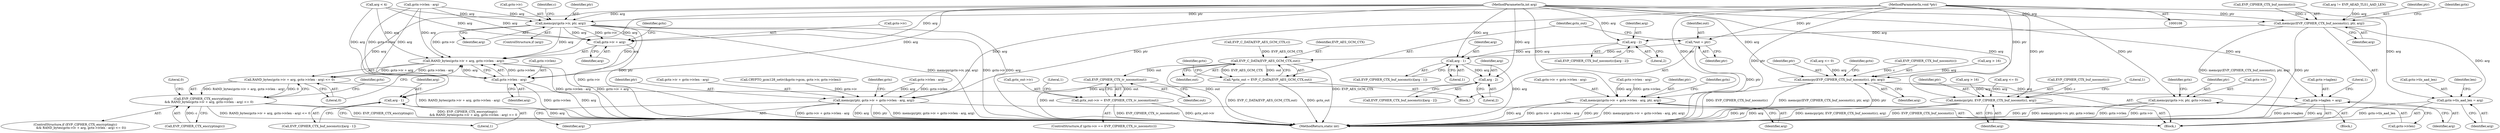 digraph "0_openssl_00d965474b22b54e4275232bc71ee0c699c5cd21_0@pointer" {
"1000112" [label="(MethodParameterIn,void *ptr)"];
"1000229" [label="(Call,memcpy(EVP_CIPHER_CTX_buf_noconst(c), ptr, arg))"];
"1000234" [label="(Call,gctx->taglen = arg)"];
"1000262" [label="(Call,memcpy(ptr, EVP_CIPHER_CTX_buf_noconst(c), arg))"];
"1000276" [label="(Call,memcpy(gctx->iv, ptr, gctx->ivlen))"];
"1000307" [label="(Call,memcpy(gctx->iv, ptr, arg))"];
"1000318" [label="(Call,RAND_bytes(gctx->iv + arg, gctx->ivlen - arg))"];
"1000317" [label="(Call,RAND_bytes(gctx->iv + arg, gctx->ivlen - arg) <= 0)"];
"1000314" [label="(Call,EVP_CIPHER_CTX_encrypting(c)\n            && RAND_bytes(gctx->iv + arg, gctx->ivlen - arg) <= 0)"];
"1000319" [label="(Call,gctx->iv + arg)"];
"1000324" [label="(Call,gctx->ivlen - arg)"];
"1000380" [label="(Call,memcpy(ptr, gctx->iv + gctx->ivlen - arg, arg))"];
"1000427" [label="(Call,memcpy(gctx->iv + gctx->ivlen - arg, ptr, arg))"];
"1000464" [label="(Call,memcpy(EVP_CIPHER_CTX_buf_noconst(c), ptr, arg))"];
"1000469" [label="(Call,gctx->tls_aad_len = arg)"];
"1000483" [label="(Call,arg - 2)"];
"1000490" [label="(Call,arg - 1)"];
"1000520" [label="(Call,arg - 2)"];
"1000530" [label="(Call,arg - 1)"];
"1000541" [label="(Call,*out = ptr)"];
"1000547" [label="(Call,EVP_C_DATA(EVP_AES_GCM_CTX,out))"];
"1000545" [label="(Call,*gctx_out = EVP_C_DATA(EVP_AES_GCM_CTX,out))"];
"1000591" [label="(Call,EVP_CIPHER_CTX_iv_noconst(out))"];
"1000587" [label="(Call,gctx_out->iv = EVP_CIPHER_CTX_iv_noconst(out))"];
"1000465" [label="(Call,EVP_CIPHER_CTX_buf_noconst(c))"];
"1000438" [label="(Identifier,arg)"];
"1000275" [label="(Block,)"];
"1000491" [label="(Identifier,arg)"];
"1000277" [label="(Call,gctx->iv)"];
"1000492" [label="(Literal,1)"];
"1000264" [label="(Call,EVP_CIPHER_CTX_buf_noconst(c))"];
"1000386" [label="(Call,gctx->ivlen - arg)"];
"1000484" [label="(Identifier,arg)"];
"1000442" [label="(Identifier,gctx)"];
"1000547" [label="(Call,EVP_C_DATA(EVP_AES_GCM_CTX,out))"];
"1000428" [label="(Call,gctx->iv + gctx->ivlen - arg)"];
"1000548" [label="(Identifier,EVP_AES_GCM_CTX)"];
"1000233" [label="(Identifier,arg)"];
"1000432" [label="(Call,gctx->ivlen - arg)"];
"1000473" [label="(Identifier,arg)"];
"1000553" [label="(Identifier,gctx)"];
"1000312" [label="(Identifier,arg)"];
"1000297" [label="(Call,gctx->ivlen - arg)"];
"1000268" [label="(Literal,1)"];
"1000325" [label="(Call,gctx->ivlen)"];
"1000308" [label="(Call,gctx->iv)"];
"1000470" [label="(Call,gctx->tls_aad_len)"];
"1000222" [label="(Call,arg > 16)"];
"1000316" [label="(Identifier,c)"];
"1000520" [label="(Call,arg - 2)"];
"1000541" [label="(Call,*out = ptr)"];
"1000517" [label="(Call,EVP_CIPHER_CTX_buf_noconst(c)[arg - 2])"];
"1000329" [label="(Literal,0)"];
"1000592" [label="(Identifier,out)"];
"1000542" [label="(Identifier,out)"];
"1000324" [label="(Call,gctx->ivlen - arg)"];
"1000480" [label="(Call,EVP_CIPHER_CTX_buf_noconst(c)[arg - 2])"];
"1000286" [label="(Identifier,gctx)"];
"1000381" [label="(Identifier,ptr)"];
"1000230" [label="(Call,EVP_CIPHER_CTX_buf_noconst(c))"];
"1000485" [label="(Literal,2)"];
"1000229" [label="(Call,memcpy(EVP_CIPHER_CTX_buf_noconst(c), ptr, arg))"];
"1000588" [label="(Call,gctx_out->iv)"];
"1000117" [label="(Call,EVP_C_DATA(EVP_AES_GCM_CTX,c))"];
"1000382" [label="(Call,gctx->iv + gctx->ivlen - arg)"];
"1000235" [label="(Call,gctx->taglen)"];
"1000323" [label="(Identifier,arg)"];
"1000326" [label="(Identifier,gctx)"];
"1000437" [label="(Identifier,ptr)"];
"1000530" [label="(Call,arg - 1)"];
"1000232" [label="(Identifier,ptr)"];
"1000543" [label="(Identifier,ptr)"];
"1000334" [label="(Identifier,gctx)"];
"1000305" [label="(ControlStructure,if (arg))"];
"1000549" [label="(Identifier,out)"];
"1000427" [label="(Call,memcpy(gctx->iv + gctx->ivlen - arg, ptr, arg))"];
"1000459" [label="(Call,arg != EVP_AEAD_TLS1_AAD_LEN)"];
"1000263" [label="(Identifier,ptr)"];
"1000532" [label="(Literal,1)"];
"1000627" [label="(MethodReturn,static int)"];
"1000314" [label="(Call,EVP_CIPHER_CTX_encrypting(c)\n            && RAND_bytes(gctx->iv + arg, gctx->ivlen - arg) <= 0)"];
"1000380" [label="(Call,memcpy(ptr, gctx->iv + gctx->ivlen - arg, arg))"];
"1000521" [label="(Identifier,arg)"];
"1000266" [label="(Identifier,arg)"];
"1000240" [label="(Literal,1)"];
"1000315" [label="(Call,EVP_CIPHER_CTX_encrypting(c))"];
"1000234" [label="(Call,gctx->taglen = arg)"];
"1000531" [label="(Identifier,arg)"];
"1000248" [label="(Call,arg > 16)"];
"1000587" [label="(Call,gctx_out->iv = EVP_CIPHER_CTX_iv_noconst(out))"];
"1000468" [label="(Identifier,arg)"];
"1000244" [label="(Call,arg <= 0)"];
"1000318" [label="(Call,RAND_bytes(gctx->iv + arg, gctx->ivlen - arg))"];
"1000546" [label="(Identifier,gctx_out)"];
"1000112" [label="(MethodParameterIn,void *ptr)"];
"1000490" [label="(Call,arg - 1)"];
"1000522" [label="(Literal,2)"];
"1000483" [label="(Call,arg - 2)"];
"1000238" [label="(Identifier,arg)"];
"1000539" [label="(Block,)"];
"1000293" [label="(Call,arg < 4)"];
"1000545" [label="(Call,*gctx_out = EVP_C_DATA(EVP_AES_GCM_CTX,out))"];
"1000122" [label="(Block,)"];
"1000467" [label="(Identifier,ptr)"];
"1000471" [label="(Identifier,gctx)"];
"1000591" [label="(Call,EVP_CIPHER_CTX_iv_noconst(out))"];
"1000276" [label="(Call,memcpy(gctx->iv, ptr, gctx->ivlen))"];
"1000391" [label="(Identifier,arg)"];
"1000320" [label="(Call,gctx->iv)"];
"1000262" [label="(Call,memcpy(ptr, EVP_CIPHER_CTX_buf_noconst(c), arg))"];
"1000464" [label="(Call,memcpy(EVP_CIPHER_CTX_buf_noconst(c), ptr, arg))"];
"1000580" [label="(ControlStructure,if (gctx->iv == EVP_CIPHER_CTX_iv_noconst(c)))"];
"1000477" [label="(Identifier,len)"];
"1000280" [label="(Identifier,ptr)"];
"1000469" [label="(Call,gctx->tls_aad_len = arg)"];
"1000218" [label="(Call,arg <= 0)"];
"1000313" [label="(ControlStructure,if (EVP_CIPHER_CTX_encrypting(c)\n            && RAND_bytes(gctx->iv + arg, gctx->ivlen - arg) <= 0))"];
"1000354" [label="(Call,CRYPTO_gcm128_setiv(&gctx->gcm, gctx->iv, gctx->ivlen))"];
"1000622" [label="(Literal,1)"];
"1000311" [label="(Identifier,ptr)"];
"1000395" [label="(Identifier,gctx)"];
"1000281" [label="(Call,gctx->ivlen)"];
"1000236" [label="(Identifier,gctx)"];
"1000328" [label="(Identifier,arg)"];
"1000487" [label="(Call,EVP_CIPHER_CTX_buf_noconst(c)[arg - 1])"];
"1000111" [label="(MethodParameterIn,int arg)"];
"1000319" [label="(Call,gctx->iv + arg)"];
"1000331" [label="(Literal,0)"];
"1000317" [label="(Call,RAND_bytes(gctx->iv + arg, gctx->ivlen - arg) <= 0)"];
"1000307" [label="(Call,memcpy(gctx->iv, ptr, arg))"];
"1000527" [label="(Call,EVP_CIPHER_CTX_buf_noconst(c)[arg - 1])"];
"1000112" -> "1000108"  [label="AST: "];
"1000112" -> "1000627"  [label="DDG: ptr"];
"1000112" -> "1000229"  [label="DDG: ptr"];
"1000112" -> "1000262"  [label="DDG: ptr"];
"1000112" -> "1000276"  [label="DDG: ptr"];
"1000112" -> "1000307"  [label="DDG: ptr"];
"1000112" -> "1000380"  [label="DDG: ptr"];
"1000112" -> "1000427"  [label="DDG: ptr"];
"1000112" -> "1000464"  [label="DDG: ptr"];
"1000112" -> "1000541"  [label="DDG: ptr"];
"1000229" -> "1000122"  [label="AST: "];
"1000229" -> "1000233"  [label="CFG: "];
"1000230" -> "1000229"  [label="AST: "];
"1000232" -> "1000229"  [label="AST: "];
"1000233" -> "1000229"  [label="AST: "];
"1000236" -> "1000229"  [label="CFG: "];
"1000229" -> "1000627"  [label="DDG: memcpy(EVP_CIPHER_CTX_buf_noconst(c), ptr, arg)"];
"1000229" -> "1000627"  [label="DDG: ptr"];
"1000229" -> "1000627"  [label="DDG: EVP_CIPHER_CTX_buf_noconst(c)"];
"1000230" -> "1000229"  [label="DDG: c"];
"1000222" -> "1000229"  [label="DDG: arg"];
"1000218" -> "1000229"  [label="DDG: arg"];
"1000111" -> "1000229"  [label="DDG: arg"];
"1000229" -> "1000234"  [label="DDG: arg"];
"1000234" -> "1000122"  [label="AST: "];
"1000234" -> "1000238"  [label="CFG: "];
"1000235" -> "1000234"  [label="AST: "];
"1000238" -> "1000234"  [label="AST: "];
"1000240" -> "1000234"  [label="CFG: "];
"1000234" -> "1000627"  [label="DDG: gctx->taglen"];
"1000234" -> "1000627"  [label="DDG: arg"];
"1000111" -> "1000234"  [label="DDG: arg"];
"1000262" -> "1000122"  [label="AST: "];
"1000262" -> "1000266"  [label="CFG: "];
"1000263" -> "1000262"  [label="AST: "];
"1000264" -> "1000262"  [label="AST: "];
"1000266" -> "1000262"  [label="AST: "];
"1000268" -> "1000262"  [label="CFG: "];
"1000262" -> "1000627"  [label="DDG: EVP_CIPHER_CTX_buf_noconst(c)"];
"1000262" -> "1000627"  [label="DDG: ptr"];
"1000262" -> "1000627"  [label="DDG: arg"];
"1000262" -> "1000627"  [label="DDG: memcpy(ptr, EVP_CIPHER_CTX_buf_noconst(c), arg)"];
"1000264" -> "1000262"  [label="DDG: c"];
"1000244" -> "1000262"  [label="DDG: arg"];
"1000248" -> "1000262"  [label="DDG: arg"];
"1000111" -> "1000262"  [label="DDG: arg"];
"1000276" -> "1000275"  [label="AST: "];
"1000276" -> "1000281"  [label="CFG: "];
"1000277" -> "1000276"  [label="AST: "];
"1000280" -> "1000276"  [label="AST: "];
"1000281" -> "1000276"  [label="AST: "];
"1000286" -> "1000276"  [label="CFG: "];
"1000276" -> "1000627"  [label="DDG: ptr"];
"1000276" -> "1000627"  [label="DDG: memcpy(gctx->iv, ptr, gctx->ivlen)"];
"1000276" -> "1000627"  [label="DDG: gctx->ivlen"];
"1000276" -> "1000627"  [label="DDG: gctx->iv"];
"1000307" -> "1000305"  [label="AST: "];
"1000307" -> "1000312"  [label="CFG: "];
"1000308" -> "1000307"  [label="AST: "];
"1000311" -> "1000307"  [label="AST: "];
"1000312" -> "1000307"  [label="AST: "];
"1000316" -> "1000307"  [label="CFG: "];
"1000307" -> "1000627"  [label="DDG: arg"];
"1000307" -> "1000627"  [label="DDG: ptr"];
"1000307" -> "1000627"  [label="DDG: memcpy(gctx->iv, ptr, arg)"];
"1000307" -> "1000627"  [label="DDG: gctx->iv"];
"1000293" -> "1000307"  [label="DDG: arg"];
"1000297" -> "1000307"  [label="DDG: arg"];
"1000111" -> "1000307"  [label="DDG: arg"];
"1000307" -> "1000318"  [label="DDG: gctx->iv"];
"1000307" -> "1000318"  [label="DDG: arg"];
"1000307" -> "1000319"  [label="DDG: gctx->iv"];
"1000307" -> "1000319"  [label="DDG: arg"];
"1000307" -> "1000324"  [label="DDG: arg"];
"1000318" -> "1000317"  [label="AST: "];
"1000318" -> "1000324"  [label="CFG: "];
"1000319" -> "1000318"  [label="AST: "];
"1000324" -> "1000318"  [label="AST: "];
"1000329" -> "1000318"  [label="CFG: "];
"1000318" -> "1000627"  [label="DDG: gctx->iv + arg"];
"1000318" -> "1000627"  [label="DDG: gctx->ivlen - arg"];
"1000318" -> "1000317"  [label="DDG: gctx->iv + arg"];
"1000318" -> "1000317"  [label="DDG: gctx->ivlen - arg"];
"1000293" -> "1000318"  [label="DDG: arg"];
"1000297" -> "1000318"  [label="DDG: arg"];
"1000111" -> "1000318"  [label="DDG: arg"];
"1000324" -> "1000318"  [label="DDG: gctx->ivlen"];
"1000324" -> "1000318"  [label="DDG: arg"];
"1000317" -> "1000314"  [label="AST: "];
"1000317" -> "1000329"  [label="CFG: "];
"1000329" -> "1000317"  [label="AST: "];
"1000314" -> "1000317"  [label="CFG: "];
"1000317" -> "1000627"  [label="DDG: RAND_bytes(gctx->iv + arg, gctx->ivlen - arg)"];
"1000317" -> "1000314"  [label="DDG: RAND_bytes(gctx->iv + arg, gctx->ivlen - arg)"];
"1000317" -> "1000314"  [label="DDG: 0"];
"1000314" -> "1000313"  [label="AST: "];
"1000314" -> "1000315"  [label="CFG: "];
"1000315" -> "1000314"  [label="AST: "];
"1000331" -> "1000314"  [label="CFG: "];
"1000334" -> "1000314"  [label="CFG: "];
"1000314" -> "1000627"  [label="DDG: EVP_CIPHER_CTX_encrypting(c)"];
"1000314" -> "1000627"  [label="DDG: EVP_CIPHER_CTX_encrypting(c)\n            && RAND_bytes(gctx->iv + arg, gctx->ivlen - arg) <= 0"];
"1000314" -> "1000627"  [label="DDG: RAND_bytes(gctx->iv + arg, gctx->ivlen - arg) <= 0"];
"1000315" -> "1000314"  [label="DDG: c"];
"1000319" -> "1000323"  [label="CFG: "];
"1000320" -> "1000319"  [label="AST: "];
"1000323" -> "1000319"  [label="AST: "];
"1000326" -> "1000319"  [label="CFG: "];
"1000319" -> "1000627"  [label="DDG: gctx->iv"];
"1000293" -> "1000319"  [label="DDG: arg"];
"1000297" -> "1000319"  [label="DDG: arg"];
"1000111" -> "1000319"  [label="DDG: arg"];
"1000324" -> "1000328"  [label="CFG: "];
"1000325" -> "1000324"  [label="AST: "];
"1000328" -> "1000324"  [label="AST: "];
"1000324" -> "1000627"  [label="DDG: arg"];
"1000324" -> "1000627"  [label="DDG: gctx->ivlen"];
"1000297" -> "1000324"  [label="DDG: gctx->ivlen"];
"1000297" -> "1000324"  [label="DDG: arg"];
"1000111" -> "1000324"  [label="DDG: arg"];
"1000293" -> "1000324"  [label="DDG: arg"];
"1000380" -> "1000122"  [label="AST: "];
"1000380" -> "1000391"  [label="CFG: "];
"1000381" -> "1000380"  [label="AST: "];
"1000382" -> "1000380"  [label="AST: "];
"1000391" -> "1000380"  [label="AST: "];
"1000395" -> "1000380"  [label="CFG: "];
"1000380" -> "1000627"  [label="DDG: memcpy(ptr, gctx->iv + gctx->ivlen - arg, arg)"];
"1000380" -> "1000627"  [label="DDG: gctx->iv + gctx->ivlen - arg"];
"1000380" -> "1000627"  [label="DDG: arg"];
"1000380" -> "1000627"  [label="DDG: ptr"];
"1000354" -> "1000380"  [label="DDG: gctx->iv"];
"1000386" -> "1000380"  [label="DDG: gctx->ivlen"];
"1000386" -> "1000380"  [label="DDG: arg"];
"1000111" -> "1000380"  [label="DDG: arg"];
"1000427" -> "1000122"  [label="AST: "];
"1000427" -> "1000438"  [label="CFG: "];
"1000428" -> "1000427"  [label="AST: "];
"1000437" -> "1000427"  [label="AST: "];
"1000438" -> "1000427"  [label="AST: "];
"1000442" -> "1000427"  [label="CFG: "];
"1000427" -> "1000627"  [label="DDG: gctx->iv + gctx->ivlen - arg"];
"1000427" -> "1000627"  [label="DDG: ptr"];
"1000427" -> "1000627"  [label="DDG: memcpy(gctx->iv + gctx->ivlen - arg, ptr, arg)"];
"1000427" -> "1000627"  [label="DDG: arg"];
"1000432" -> "1000427"  [label="DDG: gctx->ivlen"];
"1000432" -> "1000427"  [label="DDG: arg"];
"1000111" -> "1000427"  [label="DDG: arg"];
"1000464" -> "1000122"  [label="AST: "];
"1000464" -> "1000468"  [label="CFG: "];
"1000465" -> "1000464"  [label="AST: "];
"1000467" -> "1000464"  [label="AST: "];
"1000468" -> "1000464"  [label="AST: "];
"1000471" -> "1000464"  [label="CFG: "];
"1000464" -> "1000627"  [label="DDG: ptr"];
"1000464" -> "1000627"  [label="DDG: memcpy(EVP_CIPHER_CTX_buf_noconst(c), ptr, arg)"];
"1000465" -> "1000464"  [label="DDG: c"];
"1000459" -> "1000464"  [label="DDG: arg"];
"1000111" -> "1000464"  [label="DDG: arg"];
"1000464" -> "1000469"  [label="DDG: arg"];
"1000464" -> "1000483"  [label="DDG: arg"];
"1000469" -> "1000122"  [label="AST: "];
"1000469" -> "1000473"  [label="CFG: "];
"1000470" -> "1000469"  [label="AST: "];
"1000473" -> "1000469"  [label="AST: "];
"1000477" -> "1000469"  [label="CFG: "];
"1000469" -> "1000627"  [label="DDG: gctx->tls_aad_len"];
"1000111" -> "1000469"  [label="DDG: arg"];
"1000483" -> "1000480"  [label="AST: "];
"1000483" -> "1000485"  [label="CFG: "];
"1000484" -> "1000483"  [label="AST: "];
"1000485" -> "1000483"  [label="AST: "];
"1000480" -> "1000483"  [label="CFG: "];
"1000111" -> "1000483"  [label="DDG: arg"];
"1000483" -> "1000490"  [label="DDG: arg"];
"1000490" -> "1000487"  [label="AST: "];
"1000490" -> "1000492"  [label="CFG: "];
"1000491" -> "1000490"  [label="AST: "];
"1000492" -> "1000490"  [label="AST: "];
"1000487" -> "1000490"  [label="CFG: "];
"1000490" -> "1000627"  [label="DDG: arg"];
"1000111" -> "1000490"  [label="DDG: arg"];
"1000490" -> "1000520"  [label="DDG: arg"];
"1000520" -> "1000517"  [label="AST: "];
"1000520" -> "1000522"  [label="CFG: "];
"1000521" -> "1000520"  [label="AST: "];
"1000522" -> "1000520"  [label="AST: "];
"1000517" -> "1000520"  [label="CFG: "];
"1000111" -> "1000520"  [label="DDG: arg"];
"1000520" -> "1000530"  [label="DDG: arg"];
"1000530" -> "1000527"  [label="AST: "];
"1000530" -> "1000532"  [label="CFG: "];
"1000531" -> "1000530"  [label="AST: "];
"1000532" -> "1000530"  [label="AST: "];
"1000527" -> "1000530"  [label="CFG: "];
"1000530" -> "1000627"  [label="DDG: arg"];
"1000111" -> "1000530"  [label="DDG: arg"];
"1000541" -> "1000539"  [label="AST: "];
"1000541" -> "1000543"  [label="CFG: "];
"1000542" -> "1000541"  [label="AST: "];
"1000543" -> "1000541"  [label="AST: "];
"1000546" -> "1000541"  [label="CFG: "];
"1000541" -> "1000627"  [label="DDG: ptr"];
"1000541" -> "1000547"  [label="DDG: out"];
"1000547" -> "1000545"  [label="AST: "];
"1000547" -> "1000549"  [label="CFG: "];
"1000548" -> "1000547"  [label="AST: "];
"1000549" -> "1000547"  [label="AST: "];
"1000545" -> "1000547"  [label="CFG: "];
"1000547" -> "1000627"  [label="DDG: EVP_AES_GCM_CTX"];
"1000547" -> "1000627"  [label="DDG: out"];
"1000547" -> "1000545"  [label="DDG: EVP_AES_GCM_CTX"];
"1000547" -> "1000545"  [label="DDG: out"];
"1000117" -> "1000547"  [label="DDG: EVP_AES_GCM_CTX"];
"1000547" -> "1000591"  [label="DDG: out"];
"1000545" -> "1000539"  [label="AST: "];
"1000546" -> "1000545"  [label="AST: "];
"1000553" -> "1000545"  [label="CFG: "];
"1000545" -> "1000627"  [label="DDG: gctx_out"];
"1000545" -> "1000627"  [label="DDG: EVP_C_DATA(EVP_AES_GCM_CTX,out)"];
"1000591" -> "1000587"  [label="AST: "];
"1000591" -> "1000592"  [label="CFG: "];
"1000592" -> "1000591"  [label="AST: "];
"1000587" -> "1000591"  [label="CFG: "];
"1000591" -> "1000627"  [label="DDG: out"];
"1000591" -> "1000587"  [label="DDG: out"];
"1000587" -> "1000580"  [label="AST: "];
"1000588" -> "1000587"  [label="AST: "];
"1000622" -> "1000587"  [label="CFG: "];
"1000587" -> "1000627"  [label="DDG: gctx_out->iv"];
"1000587" -> "1000627"  [label="DDG: EVP_CIPHER_CTX_iv_noconst(out)"];
}
